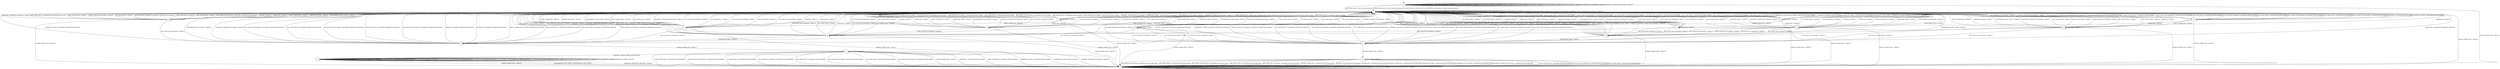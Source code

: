 digraph g {

	s0 [shape="circle" label="s0"];
	s1 [shape="circle" label="s1"];
	s2 [shape="circle" label="s2"];
	s3 [shape="circle" label="s3"];
	s4 [shape="circle" label="s4"];
	s5 [shape="circle" label="s5"];
	s6 [shape="circle" label="s6"];
	s7 [shape="circle" label="s7"];
	s8 [shape="circle" label="s8"];
	s9 [shape="circle" label="s9"];
	s10 [shape="circle" label="s10"];
	s11 [shape="circle" label="s11"];
	s12 [shape="circle" label="s12"];
	s13 [shape="circle" label="s13"];
	s14 [shape="circle" label="s14"];
	s15 [shape="circle" label="s15"];
	s16 [shape="circle" label="s16"];
	s17 [shape="circle" label="s17"];
	s18 [shape="circle" label="s18"];
	s19 [shape="circle" label="s19"];
	s0 -> s1 [label="ECDH_CLIENT_HELLO / HELLO_VERIFY_REQUEST"];
	s0 -> s0 [label="ECDH_CLIENT_KEY_EXCHANGE / TIMEOUT"];
	s0 -> s1 [label="DH_CLIENT_HELLO / HELLO_VERIFY_REQUEST"];
	s0 -> s0 [label="DH_CLIENT_KEY_EXCHANGE / TIMEOUT"];
	s0 -> s1 [label="PSK_CLIENT_HELLO / HELLO_VERIFY_REQUEST"];
	s0 -> s0 [label="PSK_CLIENT_KEY_EXCHANGE / TIMEOUT"];
	s0 -> s1 [label="RSA_CLIENT_HELLO / HELLO_VERIFY_REQUEST"];
	s0 -> s0 [label="RSA_CLIENT_KEY_EXCHANGE / TIMEOUT"];
	s0 -> s3 [label="CHANGE_CIPHER_SPEC / TIMEOUT"];
	s0 -> s0 [label="FINISHED / TIMEOUT"];
	s0 -> s0 [label="APPLICATION / TIMEOUT"];
	s0 -> s0 [label="CERTIFICATE / TIMEOUT"];
	s0 -> s0 [label="EMPTY_CERTIFICATE / TIMEOUT"];
	s0 -> s0 [label="CERTIFICATE_VERIFY / TIMEOUT"];
	s0 -> s0 [label="Alert(WARNING,CLOSE_NOTIFY) / TIMEOUT"];
	s0 -> s0 [label="Alert(FATAL,UNEXPECTED_MESSAGE) / TIMEOUT"];
	s1 -> s7 [label="ECDH_CLIENT_HELLO / SERVER_HELLO,CERTIFICATE,ECDHE_SERVER_KEY_EXCHANGE,CERTIFICATE_REQUEST,SERVER_HELLO_DONE"];
	s1 -> s1 [label="ECDH_CLIENT_KEY_EXCHANGE / TIMEOUT"];
	s1 -> s14 [label="DH_CLIENT_HELLO / SERVER_HELLO,CERTIFICATE,DHE_SERVER_KEY_EXCHANGE,CERTIFICATE_REQUEST,SERVER_HELLO_DONE"];
	s1 -> s1 [label="DH_CLIENT_KEY_EXCHANGE / TIMEOUT"];
	s1 -> s4 [label="PSK_CLIENT_HELLO / SERVER_HELLO,SERVER_HELLO_DONE"];
	s1 -> s1 [label="PSK_CLIENT_KEY_EXCHANGE / TIMEOUT"];
	s1 -> s2 [label="RSA_CLIENT_HELLO / SERVER_HELLO,CERTIFICATE,CERTIFICATE_REQUEST,SERVER_HELLO_DONE"];
	s1 -> s1 [label="RSA_CLIENT_KEY_EXCHANGE / TIMEOUT"];
	s1 -> s3 [label="CHANGE_CIPHER_SPEC / TIMEOUT"];
	s1 -> s1 [label="FINISHED / TIMEOUT"];
	s1 -> s1 [label="APPLICATION / TIMEOUT"];
	s1 -> s1 [label="CERTIFICATE / TIMEOUT"];
	s1 -> s1 [label="EMPTY_CERTIFICATE / TIMEOUT"];
	s1 -> s1 [label="CERTIFICATE_VERIFY / TIMEOUT"];
	s1 -> s1 [label="Alert(WARNING,CLOSE_NOTIFY) / TIMEOUT"];
	s1 -> s1 [label="Alert(FATAL,UNEXPECTED_MESSAGE) / TIMEOUT"];
	s2 -> s1 [label="ECDH_CLIENT_HELLO / Alert(FATAL,DECODE_ERROR)"];
	s2 -> s1 [label="ECDH_CLIENT_KEY_EXCHANGE / Alert(FATAL,DECODE_ERROR)"];
	s2 -> s1 [label="DH_CLIENT_HELLO / Alert(FATAL,DECODE_ERROR)"];
	s2 -> s1 [label="DH_CLIENT_KEY_EXCHANGE / Alert(FATAL,DECODE_ERROR)"];
	s2 -> s1 [label="PSK_CLIENT_HELLO / Alert(FATAL,DECODE_ERROR)"];
	s2 -> s1 [label="PSK_CLIENT_KEY_EXCHANGE / Alert(FATAL,DECODE_ERROR)"];
	s2 -> s1 [label="RSA_CLIENT_HELLO / Alert(FATAL,DECODE_ERROR)"];
	s2 -> s1 [label="RSA_CLIENT_KEY_EXCHANGE / Alert(FATAL,DECODE_ERROR)"];
	s2 -> s3 [label="CHANGE_CIPHER_SPEC / TIMEOUT"];
	s2 -> s1 [label="FINISHED / Alert(FATAL,DECODE_ERROR)"];
	s2 -> s2 [label="APPLICATION / TIMEOUT"];
	s2 -> s10 [label="CERTIFICATE / TIMEOUT"];
	s2 -> s6 [label="EMPTY_CERTIFICATE / TIMEOUT"];
	s2 -> s1 [label="CERTIFICATE_VERIFY / Alert(FATAL,DECODE_ERROR)"];
	s2 -> s1 [label="Alert(WARNING,CLOSE_NOTIFY) / TIMEOUT"];
	s2 -> s1 [label="Alert(FATAL,UNEXPECTED_MESSAGE) / TIMEOUT"];
	s3 -> s3 [label="ECDH_CLIENT_HELLO / TIMEOUT"];
	s3 -> s3 [label="ECDH_CLIENT_KEY_EXCHANGE / TIMEOUT"];
	s3 -> s3 [label="DH_CLIENT_HELLO / TIMEOUT"];
	s3 -> s3 [label="DH_CLIENT_KEY_EXCHANGE / TIMEOUT"];
	s3 -> s3 [label="PSK_CLIENT_HELLO / TIMEOUT"];
	s3 -> s3 [label="PSK_CLIENT_KEY_EXCHANGE / TIMEOUT"];
	s3 -> s3 [label="RSA_CLIENT_HELLO / TIMEOUT"];
	s3 -> s3 [label="RSA_CLIENT_KEY_EXCHANGE / TIMEOUT"];
	s3 -> s3 [label="CHANGE_CIPHER_SPEC / TIMEOUT"];
	s3 -> s3 [label="FINISHED / TIMEOUT"];
	s3 -> s3 [label="APPLICATION / TIMEOUT"];
	s3 -> s3 [label="CERTIFICATE / TIMEOUT"];
	s3 -> s3 [label="EMPTY_CERTIFICATE / TIMEOUT"];
	s3 -> s3 [label="CERTIFICATE_VERIFY / TIMEOUT"];
	s3 -> s3 [label="Alert(WARNING,CLOSE_NOTIFY) / TIMEOUT"];
	s3 -> s3 [label="Alert(FATAL,UNEXPECTED_MESSAGE) / TIMEOUT"];
	s4 -> s1 [label="ECDH_CLIENT_HELLO / TIMEOUT"];
	s4 -> s1 [label="ECDH_CLIENT_KEY_EXCHANGE / TIMEOUT"];
	s4 -> s1 [label="DH_CLIENT_HELLO / TIMEOUT"];
	s4 -> s1 [label="DH_CLIENT_KEY_EXCHANGE / Alert(FATAL,UNKNOWN_PSK_IDENTITY)"];
	s4 -> s1 [label="PSK_CLIENT_HELLO / TIMEOUT"];
	s4 -> s5 [label="PSK_CLIENT_KEY_EXCHANGE / TIMEOUT"];
	s4 -> s1 [label="RSA_CLIENT_HELLO / TIMEOUT"];
	s4 -> s1 [label="RSA_CLIENT_KEY_EXCHANGE / Alert(FATAL,UNKNOWN_PSK_IDENTITY)"];
	s4 -> s3 [label="CHANGE_CIPHER_SPEC / TIMEOUT"];
	s4 -> s1 [label="FINISHED / TIMEOUT"];
	s4 -> s4 [label="APPLICATION / TIMEOUT"];
	s4 -> s1 [label="CERTIFICATE / TIMEOUT"];
	s4 -> s1 [label="EMPTY_CERTIFICATE / TIMEOUT"];
	s4 -> s1 [label="CERTIFICATE_VERIFY / TIMEOUT"];
	s4 -> s1 [label="Alert(WARNING,CLOSE_NOTIFY) / TIMEOUT"];
	s4 -> s1 [label="Alert(FATAL,UNEXPECTED_MESSAGE) / TIMEOUT"];
	s5 -> s1 [label="ECDH_CLIENT_HELLO / Alert(FATAL,UNEXPECTED_MESSAGE)"];
	s5 -> s1 [label="ECDH_CLIENT_KEY_EXCHANGE / Alert(FATAL,UNEXPECTED_MESSAGE)"];
	s5 -> s1 [label="DH_CLIENT_HELLO / Alert(FATAL,UNEXPECTED_MESSAGE)"];
	s5 -> s1 [label="DH_CLIENT_KEY_EXCHANGE / Alert(FATAL,UNEXPECTED_MESSAGE)"];
	s5 -> s1 [label="PSK_CLIENT_HELLO / Alert(FATAL,UNEXPECTED_MESSAGE)"];
	s5 -> s1 [label="PSK_CLIENT_KEY_EXCHANGE / Alert(FATAL,UNEXPECTED_MESSAGE)"];
	s5 -> s1 [label="RSA_CLIENT_HELLO / Alert(FATAL,UNEXPECTED_MESSAGE)"];
	s5 -> s1 [label="RSA_CLIENT_KEY_EXCHANGE / Alert(FATAL,UNEXPECTED_MESSAGE)"];
	s5 -> s11 [label="CHANGE_CIPHER_SPEC / TIMEOUT"];
	s5 -> s1 [label="FINISHED / Alert(FATAL,UNEXPECTED_MESSAGE)"];
	s5 -> s5 [label="APPLICATION / TIMEOUT"];
	s5 -> s1 [label="CERTIFICATE / Alert(FATAL,UNEXPECTED_MESSAGE)"];
	s5 -> s1 [label="EMPTY_CERTIFICATE / Alert(FATAL,UNEXPECTED_MESSAGE)"];
	s5 -> s1 [label="CERTIFICATE_VERIFY / Alert(FATAL,UNEXPECTED_MESSAGE)"];
	s5 -> s1 [label="Alert(WARNING,CLOSE_NOTIFY) / TIMEOUT"];
	s5 -> s1 [label="Alert(FATAL,UNEXPECTED_MESSAGE) / TIMEOUT"];
	s6 -> s1 [label="ECDH_CLIENT_HELLO / TIMEOUT"];
	s6 -> s17 [label="ECDH_CLIENT_KEY_EXCHANGE / TIMEOUT"];
	s6 -> s1 [label="DH_CLIENT_HELLO / TIMEOUT"];
	s6 -> s17 [label="DH_CLIENT_KEY_EXCHANGE / TIMEOUT"];
	s6 -> s1 [label="PSK_CLIENT_HELLO / TIMEOUT"];
	s6 -> s17 [label="PSK_CLIENT_KEY_EXCHANGE / TIMEOUT"];
	s6 -> s1 [label="RSA_CLIENT_HELLO / TIMEOUT"];
	s6 -> s5 [label="RSA_CLIENT_KEY_EXCHANGE / TIMEOUT"];
	s6 -> s3 [label="CHANGE_CIPHER_SPEC / TIMEOUT"];
	s6 -> s1 [label="FINISHED / TIMEOUT"];
	s6 -> s6 [label="APPLICATION / TIMEOUT"];
	s6 -> s1 [label="CERTIFICATE / TIMEOUT"];
	s6 -> s1 [label="EMPTY_CERTIFICATE / TIMEOUT"];
	s6 -> s1 [label="CERTIFICATE_VERIFY / TIMEOUT"];
	s6 -> s1 [label="Alert(WARNING,CLOSE_NOTIFY) / TIMEOUT"];
	s6 -> s1 [label="Alert(FATAL,UNEXPECTED_MESSAGE) / TIMEOUT"];
	s7 -> s1 [label="ECDH_CLIENT_HELLO / Alert(FATAL,DECODE_ERROR)"];
	s7 -> s1 [label="ECDH_CLIENT_KEY_EXCHANGE / Alert(FATAL,DECODE_ERROR)"];
	s7 -> s1 [label="DH_CLIENT_HELLO / Alert(FATAL,DECODE_ERROR)"];
	s7 -> s1 [label="DH_CLIENT_KEY_EXCHANGE / Alert(FATAL,DECODE_ERROR)"];
	s7 -> s1 [label="PSK_CLIENT_HELLO / Alert(FATAL,DECODE_ERROR)"];
	s7 -> s1 [label="PSK_CLIENT_KEY_EXCHANGE / Alert(FATAL,DECODE_ERROR)"];
	s7 -> s1 [label="RSA_CLIENT_HELLO / Alert(FATAL,DECODE_ERROR)"];
	s7 -> s1 [label="RSA_CLIENT_KEY_EXCHANGE / Alert(FATAL,DECODE_ERROR)"];
	s7 -> s3 [label="CHANGE_CIPHER_SPEC / TIMEOUT"];
	s7 -> s1 [label="FINISHED / Alert(FATAL,DECODE_ERROR)"];
	s7 -> s7 [label="APPLICATION / TIMEOUT"];
	s7 -> s8 [label="CERTIFICATE / TIMEOUT"];
	s7 -> s13 [label="EMPTY_CERTIFICATE / TIMEOUT"];
	s7 -> s1 [label="CERTIFICATE_VERIFY / Alert(FATAL,DECODE_ERROR)"];
	s7 -> s1 [label="Alert(WARNING,CLOSE_NOTIFY) / TIMEOUT"];
	s7 -> s1 [label="Alert(FATAL,UNEXPECTED_MESSAGE) / TIMEOUT"];
	s8 -> s1 [label="ECDH_CLIENT_HELLO / TIMEOUT"];
	s8 -> s9 [label="ECDH_CLIENT_KEY_EXCHANGE / TIMEOUT"];
	s8 -> s1 [label="DH_CLIENT_HELLO / TIMEOUT"];
	s8 -> s1 [label="DH_CLIENT_KEY_EXCHANGE / TIMEOUT"];
	s8 -> s1 [label="PSK_CLIENT_HELLO / TIMEOUT"];
	s8 -> s1 [label="PSK_CLIENT_KEY_EXCHANGE / TIMEOUT"];
	s8 -> s1 [label="RSA_CLIENT_HELLO / TIMEOUT"];
	s8 -> s1 [label="RSA_CLIENT_KEY_EXCHANGE / TIMEOUT"];
	s8 -> s3 [label="CHANGE_CIPHER_SPEC / TIMEOUT"];
	s8 -> s1 [label="FINISHED / TIMEOUT"];
	s8 -> s8 [label="APPLICATION / TIMEOUT"];
	s8 -> s1 [label="CERTIFICATE / TIMEOUT"];
	s8 -> s1 [label="EMPTY_CERTIFICATE / TIMEOUT"];
	s8 -> s1 [label="CERTIFICATE_VERIFY / TIMEOUT"];
	s8 -> s1 [label="Alert(WARNING,CLOSE_NOTIFY) / TIMEOUT"];
	s8 -> s1 [label="Alert(FATAL,UNEXPECTED_MESSAGE) / TIMEOUT"];
	s9 -> s1 [label="ECDH_CLIENT_HELLO / TIMEOUT"];
	s9 -> s1 [label="ECDH_CLIENT_KEY_EXCHANGE / TIMEOUT"];
	s9 -> s1 [label="DH_CLIENT_HELLO / TIMEOUT"];
	s9 -> s1 [label="DH_CLIENT_KEY_EXCHANGE / TIMEOUT"];
	s9 -> s1 [label="PSK_CLIENT_HELLO / TIMEOUT"];
	s9 -> s1 [label="PSK_CLIENT_KEY_EXCHANGE / TIMEOUT"];
	s9 -> s1 [label="RSA_CLIENT_HELLO / TIMEOUT"];
	s9 -> s1 [label="RSA_CLIENT_KEY_EXCHANGE / TIMEOUT"];
	s9 -> s3 [label="CHANGE_CIPHER_SPEC / TIMEOUT"];
	s9 -> s1 [label="FINISHED / TIMEOUT"];
	s9 -> s9 [label="APPLICATION / TIMEOUT"];
	s9 -> s1 [label="CERTIFICATE / TIMEOUT"];
	s9 -> s1 [label="EMPTY_CERTIFICATE / TIMEOUT"];
	s9 -> s5 [label="CERTIFICATE_VERIFY / TIMEOUT"];
	s9 -> s1 [label="Alert(WARNING,CLOSE_NOTIFY) / TIMEOUT"];
	s9 -> s1 [label="Alert(FATAL,UNEXPECTED_MESSAGE) / TIMEOUT"];
	s10 -> s1 [label="ECDH_CLIENT_HELLO / TIMEOUT"];
	s10 -> s19 [label="ECDH_CLIENT_KEY_EXCHANGE / TIMEOUT"];
	s10 -> s1 [label="DH_CLIENT_HELLO / TIMEOUT"];
	s10 -> s19 [label="DH_CLIENT_KEY_EXCHANGE / TIMEOUT"];
	s10 -> s1 [label="PSK_CLIENT_HELLO / TIMEOUT"];
	s10 -> s19 [label="PSK_CLIENT_KEY_EXCHANGE / TIMEOUT"];
	s10 -> s1 [label="RSA_CLIENT_HELLO / TIMEOUT"];
	s10 -> s9 [label="RSA_CLIENT_KEY_EXCHANGE / TIMEOUT"];
	s10 -> s3 [label="CHANGE_CIPHER_SPEC / TIMEOUT"];
	s10 -> s1 [label="FINISHED / TIMEOUT"];
	s10 -> s10 [label="APPLICATION / TIMEOUT"];
	s10 -> s1 [label="CERTIFICATE / TIMEOUT"];
	s10 -> s1 [label="EMPTY_CERTIFICATE / TIMEOUT"];
	s10 -> s1 [label="CERTIFICATE_VERIFY / TIMEOUT"];
	s10 -> s1 [label="Alert(WARNING,CLOSE_NOTIFY) / TIMEOUT"];
	s10 -> s1 [label="Alert(FATAL,UNEXPECTED_MESSAGE) / TIMEOUT"];
	s11 -> s3 [label="ECDH_CLIENT_HELLO / Alert(FATAL,DECODE_ERROR)"];
	s11 -> s3 [label="ECDH_CLIENT_KEY_EXCHANGE / Alert(FATAL,DECODE_ERROR)"];
	s11 -> s3 [label="DH_CLIENT_HELLO / Alert(FATAL,DECODE_ERROR)"];
	s11 -> s3 [label="DH_CLIENT_KEY_EXCHANGE / Alert(FATAL,DECODE_ERROR)"];
	s11 -> s3 [label="PSK_CLIENT_HELLO / Alert(FATAL,DECODE_ERROR)"];
	s11 -> s3 [label="PSK_CLIENT_KEY_EXCHANGE / Alert(FATAL,DECODE_ERROR)"];
	s11 -> s3 [label="RSA_CLIENT_HELLO / Alert(FATAL,DECODE_ERROR)"];
	s11 -> s3 [label="RSA_CLIENT_KEY_EXCHANGE / Alert(FATAL,DECODE_ERROR)"];
	s11 -> s3 [label="CHANGE_CIPHER_SPEC / TIMEOUT"];
	s11 -> s12 [label="FINISHED / CHANGE_CIPHER_SPEC,FINISHED"];
	s11 -> s11 [label="APPLICATION / TIMEOUT"];
	s11 -> s3 [label="CERTIFICATE / Alert(FATAL,DECODE_ERROR)"];
	s11 -> s3 [label="EMPTY_CERTIFICATE / Alert(FATAL,DECODE_ERROR)"];
	s11 -> s3 [label="CERTIFICATE_VERIFY / Alert(FATAL,DECODE_ERROR)"];
	s11 -> s3 [label="Alert(WARNING,CLOSE_NOTIFY) / TIMEOUT"];
	s11 -> s3 [label="Alert(FATAL,UNEXPECTED_MESSAGE) / TIMEOUT"];
	s12 -> s12 [label="ECDH_CLIENT_HELLO / Alert(WARNING,NO_RENEGOTIATION)"];
	s12 -> s12 [label="ECDH_CLIENT_KEY_EXCHANGE / TIMEOUT"];
	s12 -> s12 [label="DH_CLIENT_HELLO / Alert(WARNING,NO_RENEGOTIATION)"];
	s12 -> s12 [label="DH_CLIENT_KEY_EXCHANGE / TIMEOUT"];
	s12 -> s12 [label="PSK_CLIENT_HELLO / Alert(WARNING,NO_RENEGOTIATION)"];
	s12 -> s12 [label="PSK_CLIENT_KEY_EXCHANGE / TIMEOUT"];
	s12 -> s12 [label="RSA_CLIENT_HELLO / Alert(WARNING,NO_RENEGOTIATION)"];
	s12 -> s12 [label="RSA_CLIENT_KEY_EXCHANGE / TIMEOUT"];
	s12 -> s3 [label="CHANGE_CIPHER_SPEC / TIMEOUT"];
	s12 -> s12 [label="FINISHED / TIMEOUT"];
	s12 -> s12 [label="APPLICATION / APPLICATION"];
	s12 -> s12 [label="CERTIFICATE / TIMEOUT"];
	s12 -> s12 [label="EMPTY_CERTIFICATE / TIMEOUT"];
	s12 -> s12 [label="CERTIFICATE_VERIFY / TIMEOUT"];
	s12 -> s3 [label="Alert(WARNING,CLOSE_NOTIFY) / Alert(WARNING,CLOSE_NOTIFY)"];
	s12 -> s3 [label="Alert(FATAL,UNEXPECTED_MESSAGE) / TIMEOUT"];
	s13 -> s1 [label="ECDH_CLIENT_HELLO / TIMEOUT"];
	s13 -> s5 [label="ECDH_CLIENT_KEY_EXCHANGE / TIMEOUT"];
	s13 -> s1 [label="DH_CLIENT_HELLO / TIMEOUT"];
	s13 -> s1 [label="DH_CLIENT_KEY_EXCHANGE / TIMEOUT"];
	s13 -> s1 [label="PSK_CLIENT_HELLO / TIMEOUT"];
	s13 -> s1 [label="PSK_CLIENT_KEY_EXCHANGE / TIMEOUT"];
	s13 -> s1 [label="RSA_CLIENT_HELLO / TIMEOUT"];
	s13 -> s1 [label="RSA_CLIENT_KEY_EXCHANGE / TIMEOUT"];
	s13 -> s3 [label="CHANGE_CIPHER_SPEC / TIMEOUT"];
	s13 -> s1 [label="FINISHED / TIMEOUT"];
	s13 -> s13 [label="APPLICATION / TIMEOUT"];
	s13 -> s1 [label="CERTIFICATE / TIMEOUT"];
	s13 -> s1 [label="EMPTY_CERTIFICATE / TIMEOUT"];
	s13 -> s1 [label="CERTIFICATE_VERIFY / TIMEOUT"];
	s13 -> s1 [label="Alert(WARNING,CLOSE_NOTIFY) / TIMEOUT"];
	s13 -> s1 [label="Alert(FATAL,UNEXPECTED_MESSAGE) / TIMEOUT"];
	s14 -> s1 [label="ECDH_CLIENT_HELLO / Alert(FATAL,DECODE_ERROR)"];
	s14 -> s1 [label="ECDH_CLIENT_KEY_EXCHANGE / Alert(FATAL,DECODE_ERROR)"];
	s14 -> s1 [label="DH_CLIENT_HELLO / Alert(FATAL,DECODE_ERROR)"];
	s14 -> s1 [label="DH_CLIENT_KEY_EXCHANGE / Alert(FATAL,DECODE_ERROR)"];
	s14 -> s1 [label="PSK_CLIENT_HELLO / Alert(FATAL,DECODE_ERROR)"];
	s14 -> s1 [label="PSK_CLIENT_KEY_EXCHANGE / Alert(FATAL,DECODE_ERROR)"];
	s14 -> s1 [label="RSA_CLIENT_HELLO / Alert(FATAL,DECODE_ERROR)"];
	s14 -> s1 [label="RSA_CLIENT_KEY_EXCHANGE / Alert(FATAL,DECODE_ERROR)"];
	s14 -> s3 [label="CHANGE_CIPHER_SPEC / TIMEOUT"];
	s14 -> s1 [label="FINISHED / Alert(FATAL,DECODE_ERROR)"];
	s14 -> s14 [label="APPLICATION / TIMEOUT"];
	s14 -> s15 [label="CERTIFICATE / TIMEOUT"];
	s14 -> s16 [label="EMPTY_CERTIFICATE / TIMEOUT"];
	s14 -> s1 [label="CERTIFICATE_VERIFY / Alert(FATAL,DECODE_ERROR)"];
	s14 -> s1 [label="Alert(WARNING,CLOSE_NOTIFY) / TIMEOUT"];
	s14 -> s1 [label="Alert(FATAL,UNEXPECTED_MESSAGE) / TIMEOUT"];
	s15 -> s1 [label="ECDH_CLIENT_HELLO / TIMEOUT"];
	s15 -> s1 [label="ECDH_CLIENT_KEY_EXCHANGE / TIMEOUT"];
	s15 -> s1 [label="DH_CLIENT_HELLO / TIMEOUT"];
	s15 -> s9 [label="DH_CLIENT_KEY_EXCHANGE / TIMEOUT"];
	s15 -> s1 [label="PSK_CLIENT_HELLO / TIMEOUT"];
	s15 -> s19 [label="PSK_CLIENT_KEY_EXCHANGE / TIMEOUT"];
	s15 -> s1 [label="RSA_CLIENT_HELLO / TIMEOUT"];
	s15 -> s19 [label="RSA_CLIENT_KEY_EXCHANGE / TIMEOUT"];
	s15 -> s3 [label="CHANGE_CIPHER_SPEC / TIMEOUT"];
	s15 -> s1 [label="FINISHED / TIMEOUT"];
	s15 -> s15 [label="APPLICATION / TIMEOUT"];
	s15 -> s1 [label="CERTIFICATE / TIMEOUT"];
	s15 -> s1 [label="EMPTY_CERTIFICATE / TIMEOUT"];
	s15 -> s1 [label="CERTIFICATE_VERIFY / TIMEOUT"];
	s15 -> s1 [label="Alert(WARNING,CLOSE_NOTIFY) / TIMEOUT"];
	s15 -> s1 [label="Alert(FATAL,UNEXPECTED_MESSAGE) / TIMEOUT"];
	s16 -> s1 [label="ECDH_CLIENT_HELLO / TIMEOUT"];
	s16 -> s1 [label="ECDH_CLIENT_KEY_EXCHANGE / TIMEOUT"];
	s16 -> s1 [label="DH_CLIENT_HELLO / TIMEOUT"];
	s16 -> s5 [label="DH_CLIENT_KEY_EXCHANGE / TIMEOUT"];
	s16 -> s1 [label="PSK_CLIENT_HELLO / TIMEOUT"];
	s16 -> s17 [label="PSK_CLIENT_KEY_EXCHANGE / TIMEOUT"];
	s16 -> s1 [label="RSA_CLIENT_HELLO / TIMEOUT"];
	s16 -> s17 [label="RSA_CLIENT_KEY_EXCHANGE / TIMEOUT"];
	s16 -> s3 [label="CHANGE_CIPHER_SPEC / TIMEOUT"];
	s16 -> s1 [label="FINISHED / TIMEOUT"];
	s16 -> s16 [label="APPLICATION / TIMEOUT"];
	s16 -> s1 [label="CERTIFICATE / TIMEOUT"];
	s16 -> s1 [label="EMPTY_CERTIFICATE / TIMEOUT"];
	s16 -> s1 [label="CERTIFICATE_VERIFY / TIMEOUT"];
	s16 -> s1 [label="Alert(WARNING,CLOSE_NOTIFY) / TIMEOUT"];
	s16 -> s1 [label="Alert(FATAL,UNEXPECTED_MESSAGE) / TIMEOUT"];
	s17 -> s1 [label="ECDH_CLIENT_HELLO / Alert(FATAL,UNEXPECTED_MESSAGE)"];
	s17 -> s1 [label="ECDH_CLIENT_KEY_EXCHANGE / Alert(FATAL,UNEXPECTED_MESSAGE)"];
	s17 -> s1 [label="DH_CLIENT_HELLO / Alert(FATAL,UNEXPECTED_MESSAGE)"];
	s17 -> s1 [label="DH_CLIENT_KEY_EXCHANGE / Alert(FATAL,UNEXPECTED_MESSAGE)"];
	s17 -> s1 [label="PSK_CLIENT_HELLO / Alert(FATAL,UNEXPECTED_MESSAGE)"];
	s17 -> s1 [label="PSK_CLIENT_KEY_EXCHANGE / Alert(FATAL,UNEXPECTED_MESSAGE)"];
	s17 -> s1 [label="RSA_CLIENT_HELLO / Alert(FATAL,UNEXPECTED_MESSAGE)"];
	s17 -> s1 [label="RSA_CLIENT_KEY_EXCHANGE / Alert(FATAL,UNEXPECTED_MESSAGE)"];
	s17 -> s18 [label="CHANGE_CIPHER_SPEC / TIMEOUT"];
	s17 -> s1 [label="FINISHED / Alert(FATAL,UNEXPECTED_MESSAGE)"];
	s17 -> s17 [label="APPLICATION / TIMEOUT"];
	s17 -> s1 [label="CERTIFICATE / Alert(FATAL,UNEXPECTED_MESSAGE)"];
	s17 -> s1 [label="EMPTY_CERTIFICATE / Alert(FATAL,UNEXPECTED_MESSAGE)"];
	s17 -> s1 [label="CERTIFICATE_VERIFY / Alert(FATAL,UNEXPECTED_MESSAGE)"];
	s17 -> s1 [label="Alert(WARNING,CLOSE_NOTIFY) / TIMEOUT"];
	s17 -> s1 [label="Alert(FATAL,UNEXPECTED_MESSAGE) / TIMEOUT"];
	s18 -> s3 [label="ECDH_CLIENT_HELLO / Alert(FATAL,BAD_RECORD_MAC)"];
	s18 -> s3 [label="ECDH_CLIENT_KEY_EXCHANGE / Alert(FATAL,BAD_RECORD_MAC)"];
	s18 -> s3 [label="DH_CLIENT_HELLO / Alert(FATAL,BAD_RECORD_MAC)"];
	s18 -> s3 [label="DH_CLIENT_KEY_EXCHANGE / Alert(FATAL,BAD_RECORD_MAC)"];
	s18 -> s3 [label="PSK_CLIENT_HELLO / Alert(FATAL,BAD_RECORD_MAC)"];
	s18 -> s3 [label="PSK_CLIENT_KEY_EXCHANGE / Alert(FATAL,BAD_RECORD_MAC)"];
	s18 -> s3 [label="RSA_CLIENT_HELLO / Alert(FATAL,BAD_RECORD_MAC)"];
	s18 -> s3 [label="RSA_CLIENT_KEY_EXCHANGE / Alert(FATAL,BAD_RECORD_MAC)"];
	s18 -> s3 [label="CHANGE_CIPHER_SPEC / Alert(FATAL,BAD_RECORD_MAC)"];
	s18 -> s3 [label="FINISHED / Alert(FATAL,BAD_RECORD_MAC)"];
	s18 -> s18 [label="APPLICATION / TIMEOUT"];
	s18 -> s3 [label="CERTIFICATE / Alert(FATAL,BAD_RECORD_MAC)"];
	s18 -> s3 [label="EMPTY_CERTIFICATE / Alert(FATAL,BAD_RECORD_MAC)"];
	s18 -> s3 [label="CERTIFICATE_VERIFY / Alert(FATAL,BAD_RECORD_MAC)"];
	s18 -> s3 [label="Alert(WARNING,CLOSE_NOTIFY) / Alert(FATAL,BAD_RECORD_MAC)"];
	s18 -> s3 [label="Alert(FATAL,UNEXPECTED_MESSAGE) / Alert(FATAL,BAD_RECORD_MAC)"];
	s19 -> s1 [label="ECDH_CLIENT_HELLO / TIMEOUT"];
	s19 -> s1 [label="ECDH_CLIENT_KEY_EXCHANGE / TIMEOUT"];
	s19 -> s1 [label="DH_CLIENT_HELLO / TIMEOUT"];
	s19 -> s1 [label="DH_CLIENT_KEY_EXCHANGE / TIMEOUT"];
	s19 -> s1 [label="PSK_CLIENT_HELLO / TIMEOUT"];
	s19 -> s1 [label="PSK_CLIENT_KEY_EXCHANGE / TIMEOUT"];
	s19 -> s1 [label="RSA_CLIENT_HELLO / TIMEOUT"];
	s19 -> s1 [label="RSA_CLIENT_KEY_EXCHANGE / TIMEOUT"];
	s19 -> s3 [label="CHANGE_CIPHER_SPEC / TIMEOUT"];
	s19 -> s1 [label="FINISHED / TIMEOUT"];
	s19 -> s19 [label="APPLICATION / TIMEOUT"];
	s19 -> s1 [label="CERTIFICATE / TIMEOUT"];
	s19 -> s1 [label="EMPTY_CERTIFICATE / TIMEOUT"];
	s19 -> s17 [label="CERTIFICATE_VERIFY / TIMEOUT"];
	s19 -> s1 [label="Alert(WARNING,CLOSE_NOTIFY) / TIMEOUT"];
	s19 -> s1 [label="Alert(FATAL,UNEXPECTED_MESSAGE) / TIMEOUT"];

__start0 [label="" shape="none" width="0" height="0"];
__start0 -> s0;

}
